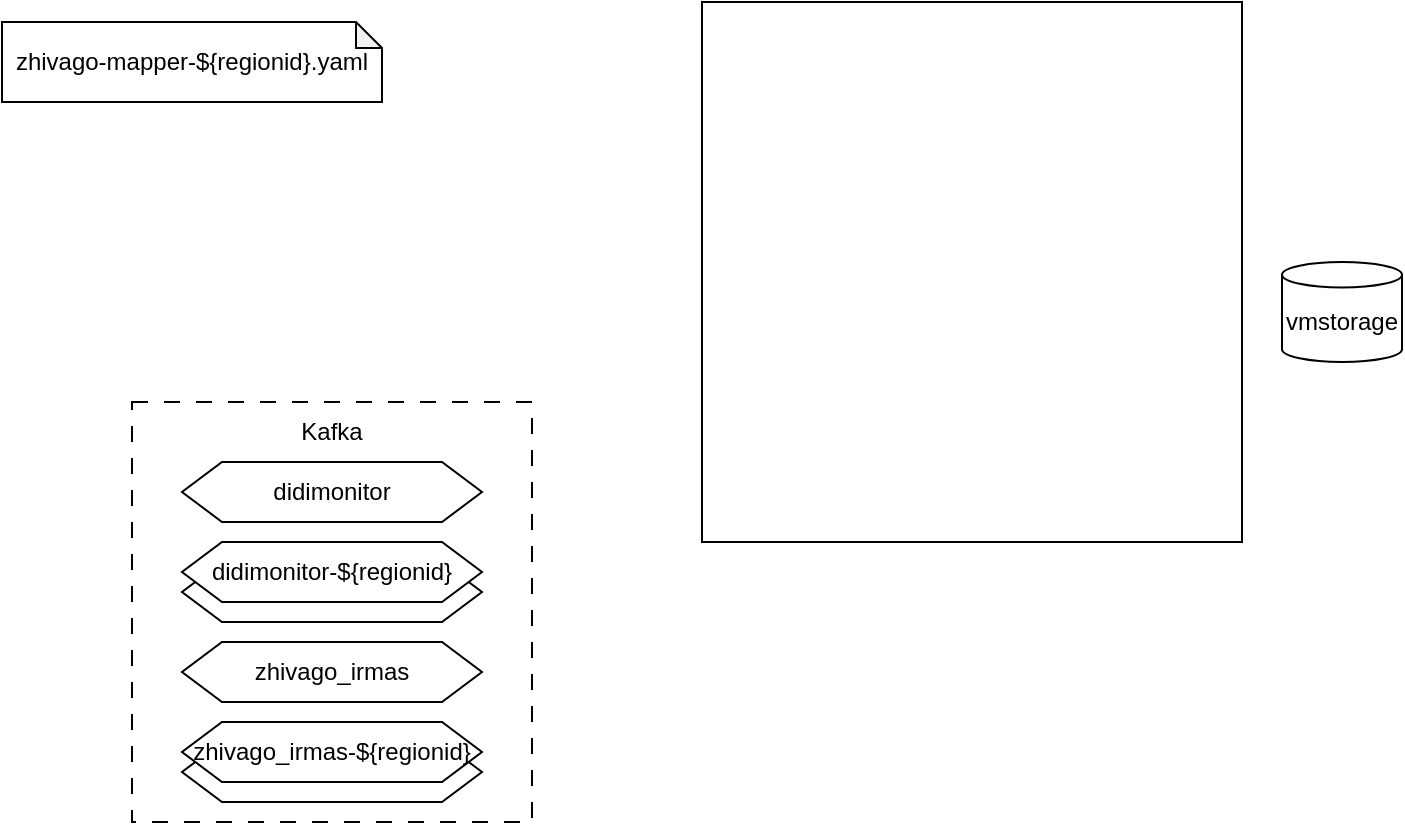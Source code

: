 <mxfile version="22.0.5" type="github">
  <diagram name="第 1 页" id="RtVHch0WJ_2LDpSuCrDi">
    <mxGraphModel dx="1061" dy="504" grid="1" gridSize="10" guides="1" tooltips="1" connect="1" arrows="1" fold="1" page="1" pageScale="1" pageWidth="827" pageHeight="1169" math="0" shadow="0">
      <root>
        <mxCell id="0" />
        <mxCell id="1" parent="0" />
        <mxCell id="N18l0JLpeIEEWhaoZLQ6-1" value="zhivago-mapper-${regionid}.yaml" style="shape=note;whiteSpace=wrap;html=1;backgroundOutline=1;darkOpacity=0.05;size=13;" vertex="1" parent="1">
          <mxGeometry x="120" y="340" width="190" height="40" as="geometry" />
        </mxCell>
        <mxCell id="N18l0JLpeIEEWhaoZLQ6-3" value="" style="whiteSpace=wrap;html=1;aspect=fixed;" vertex="1" parent="1">
          <mxGeometry x="470" y="330" width="270" height="270" as="geometry" />
        </mxCell>
        <mxCell id="N18l0JLpeIEEWhaoZLQ6-5" value="vmstorage" style="shape=cylinder3;whiteSpace=wrap;html=1;boundedLbl=1;backgroundOutline=1;size=6.37;" vertex="1" parent="1">
          <mxGeometry x="760" y="460" width="60" height="50" as="geometry" />
        </mxCell>
        <mxCell id="N18l0JLpeIEEWhaoZLQ6-9" value="" style="rounded=0;whiteSpace=wrap;html=1;dashed=1;dashPattern=8 8;" vertex="1" parent="1">
          <mxGeometry x="185" y="530" width="200" height="210" as="geometry" />
        </mxCell>
        <mxCell id="N18l0JLpeIEEWhaoZLQ6-13" value="didimonitor" style="shape=hexagon;perimeter=hexagonPerimeter2;whiteSpace=wrap;html=1;fixedSize=1;" vertex="1" parent="1">
          <mxGeometry x="210" y="560" width="150" height="30" as="geometry" />
        </mxCell>
        <mxCell id="N18l0JLpeIEEWhaoZLQ6-14" value="zhivago_irmas" style="shape=hexagon;perimeter=hexagonPerimeter2;whiteSpace=wrap;html=1;fixedSize=1;" vertex="1" parent="1">
          <mxGeometry x="210" y="650" width="150" height="30" as="geometry" />
        </mxCell>
        <mxCell id="N18l0JLpeIEEWhaoZLQ6-18" value="" style="group" vertex="1" connectable="0" parent="1">
          <mxGeometry x="210" y="690" width="150" height="40" as="geometry" />
        </mxCell>
        <mxCell id="N18l0JLpeIEEWhaoZLQ6-17" value="" style="shape=hexagon;perimeter=hexagonPerimeter2;whiteSpace=wrap;html=1;fixedSize=1;" vertex="1" parent="N18l0JLpeIEEWhaoZLQ6-18">
          <mxGeometry y="10" width="150" height="30" as="geometry" />
        </mxCell>
        <mxCell id="N18l0JLpeIEEWhaoZLQ6-16" value="zhivago_irmas-${regionid}" style="shape=hexagon;perimeter=hexagonPerimeter2;whiteSpace=wrap;html=1;fixedSize=1;" vertex="1" parent="N18l0JLpeIEEWhaoZLQ6-18">
          <mxGeometry width="150" height="30" as="geometry" />
        </mxCell>
        <mxCell id="N18l0JLpeIEEWhaoZLQ6-24" value="" style="group" vertex="1" connectable="0" parent="1">
          <mxGeometry x="210" y="600" width="150" height="40" as="geometry" />
        </mxCell>
        <mxCell id="N18l0JLpeIEEWhaoZLQ6-25" style="edgeStyle=orthogonalEdgeStyle;rounded=0;orthogonalLoop=1;jettySize=auto;html=1;exitX=1;exitY=0.75;exitDx=0;exitDy=0;entryX=1;entryY=0.25;entryDx=0;entryDy=0;" edge="1" parent="N18l0JLpeIEEWhaoZLQ6-24" source="N18l0JLpeIEEWhaoZLQ6-21" target="N18l0JLpeIEEWhaoZLQ6-22">
          <mxGeometry relative="1" as="geometry" />
        </mxCell>
        <mxCell id="N18l0JLpeIEEWhaoZLQ6-21" value="" style="shape=hexagon;perimeter=hexagonPerimeter2;whiteSpace=wrap;html=1;fixedSize=1;" vertex="1" parent="N18l0JLpeIEEWhaoZLQ6-24">
          <mxGeometry y="10" width="150" height="30" as="geometry" />
        </mxCell>
        <mxCell id="N18l0JLpeIEEWhaoZLQ6-22" value="didimonitor-${regionid}" style="shape=hexagon;perimeter=hexagonPerimeter2;whiteSpace=wrap;html=1;fixedSize=1;" vertex="1" parent="N18l0JLpeIEEWhaoZLQ6-24">
          <mxGeometry width="150" height="30" as="geometry" />
        </mxCell>
        <mxCell id="N18l0JLpeIEEWhaoZLQ6-26" value="Kafka" style="text;html=1;strokeColor=none;fillColor=none;align=center;verticalAlign=middle;whiteSpace=wrap;rounded=0;" vertex="1" parent="1">
          <mxGeometry x="255" y="530" width="60" height="30" as="geometry" />
        </mxCell>
      </root>
    </mxGraphModel>
  </diagram>
</mxfile>
